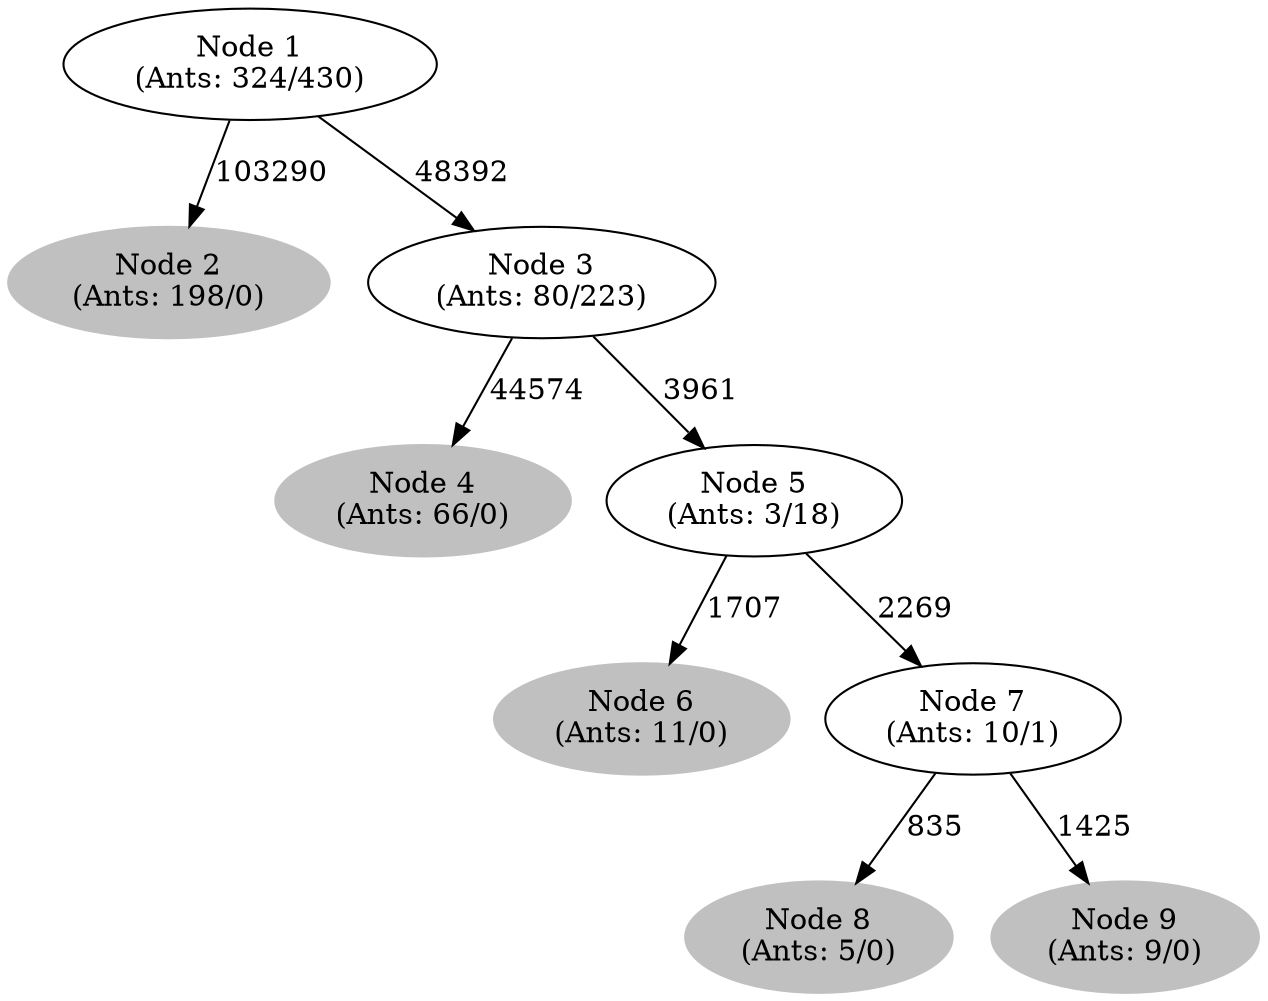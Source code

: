 digraph G {
	
	 "Node 2\n(Ants: 198/0)" [style=filled,color="gray"];
	"Node 1\n(Ants: 324/430)" -> "Node 2\n(Ants: 198/0)" [label=103290];
	 "Node 1\n(Ants: 324/430)" -> "Node 3\n(Ants: 80/223)" [label=48392];
	 "Node 4\n(Ants: 66/0)" [style=filled,color="gray"];
	"Node 3\n(Ants: 80/223)" -> "Node 4\n(Ants: 66/0)" [label=44574];
	 "Node 3\n(Ants: 80/223)" -> "Node 5\n(Ants: 3/18)" [label=3961];
	 "Node 6\n(Ants: 11/0)" [style=filled,color="gray"];
	"Node 5\n(Ants: 3/18)" -> "Node 6\n(Ants: 11/0)" [label=1707];
	 "Node 5\n(Ants: 3/18)" -> "Node 7\n(Ants: 10/1)" [label=2269];
	 "Node 8\n(Ants: 5/0)" [style=filled,color="gray"];
	"Node 7\n(Ants: 10/1)" -> "Node 8\n(Ants: 5/0)" [label=835];
	 "Node 9\n(Ants: 9/0)" [style=filled,color="gray"];
	"Node 7\n(Ants: 10/1)" -> "Node 9\n(Ants: 9/0)" [label=1425];
	 
}
